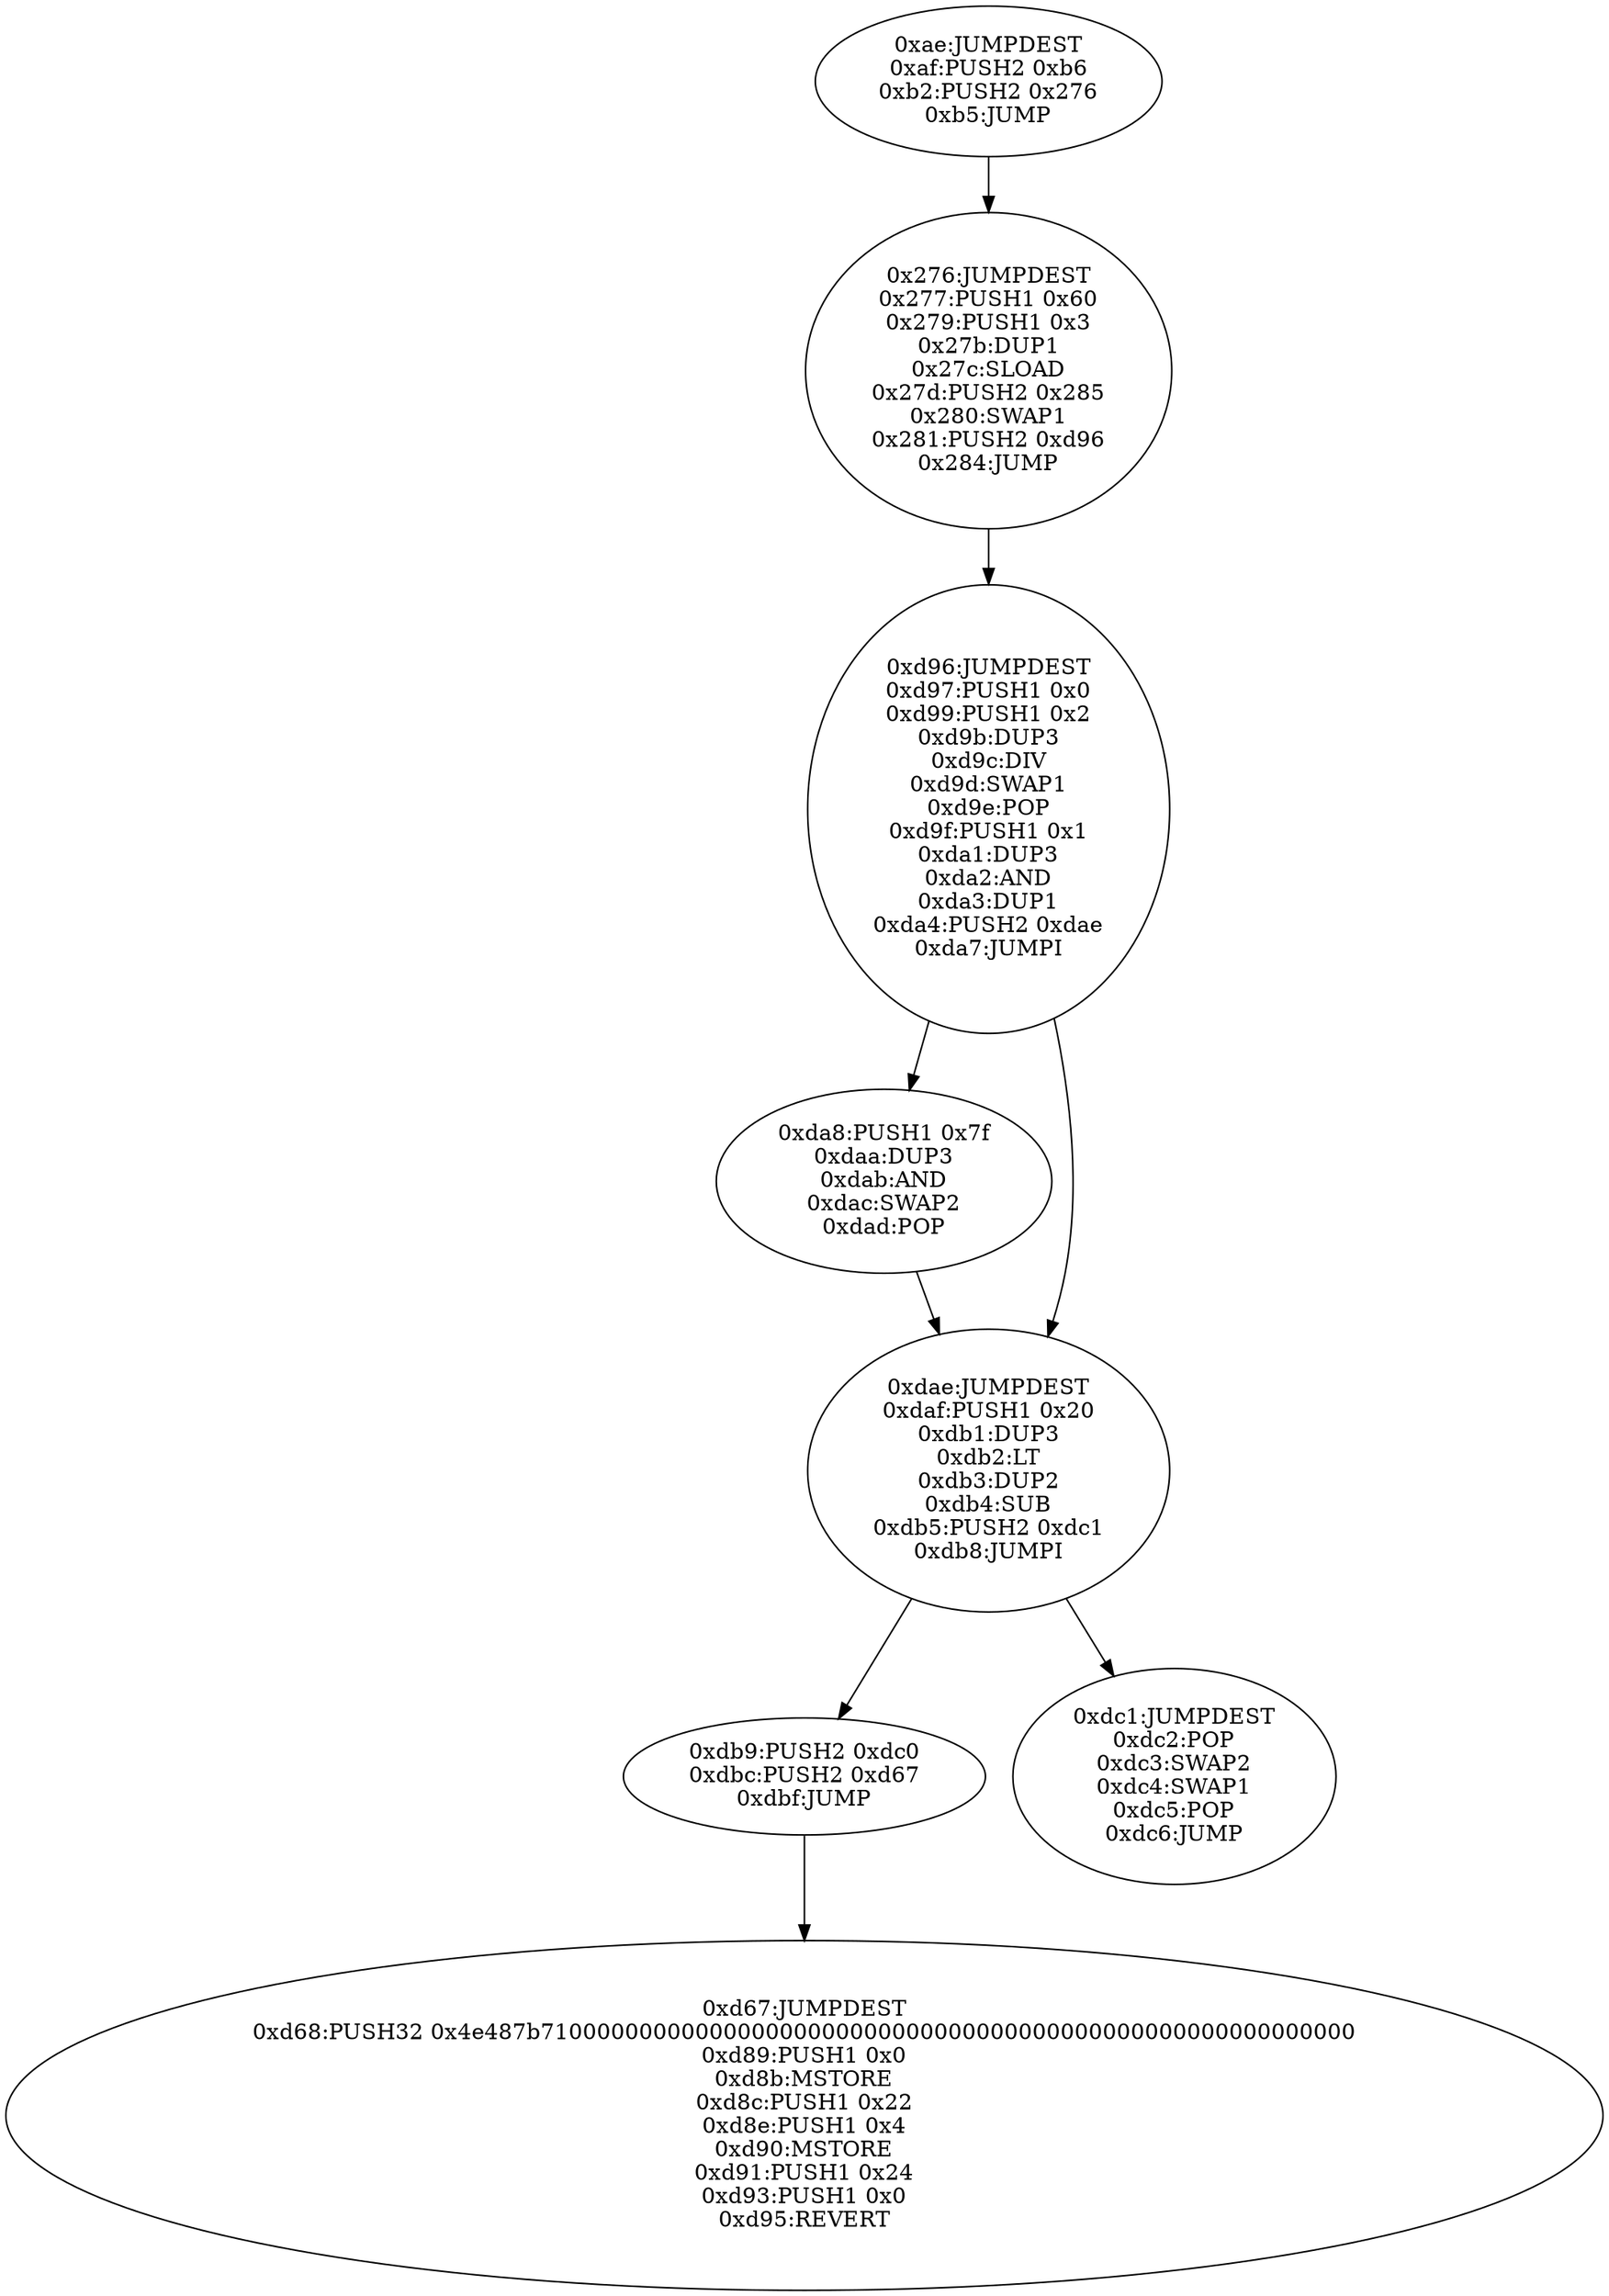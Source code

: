 digraph{
174[label="0xae:JUMPDEST
0xaf:PUSH2 0xb6
0xb2:PUSH2 0x276
0xb5:JUMP"]
174 -> 630
630[label="0x276:JUMPDEST
0x277:PUSH1 0x60
0x279:PUSH1 0x3
0x27b:DUP1
0x27c:SLOAD
0x27d:PUSH2 0x285
0x280:SWAP1
0x281:PUSH2 0xd96
0x284:JUMP"]
630 -> 3478
3478[label="0xd96:JUMPDEST
0xd97:PUSH1 0x0
0xd99:PUSH1 0x2
0xd9b:DUP3
0xd9c:DIV
0xd9d:SWAP1
0xd9e:POP
0xd9f:PUSH1 0x1
0xda1:DUP3
0xda2:AND
0xda3:DUP1
0xda4:PUSH2 0xdae
0xda7:JUMPI"]
3478 -> 3496
3478 -> 3502
3496[label="0xda8:PUSH1 0x7f
0xdaa:DUP3
0xdab:AND
0xdac:SWAP2
0xdad:POP"]
3496 -> 3502
3502[label="0xdae:JUMPDEST
0xdaf:PUSH1 0x20
0xdb1:DUP3
0xdb2:LT
0xdb3:DUP2
0xdb4:SUB
0xdb5:PUSH2 0xdc1
0xdb8:JUMPI"]
3502 -> 3513
3502 -> 3521
3513[label="0xdb9:PUSH2 0xdc0
0xdbc:PUSH2 0xd67
0xdbf:JUMP"]
3513 -> 3431
3521[label="0xdc1:JUMPDEST
0xdc2:POP
0xdc3:SWAP2
0xdc4:SWAP1
0xdc5:POP
0xdc6:JUMP"]
3431[label="0xd67:JUMPDEST
0xd68:PUSH32 0x4e487b7100000000000000000000000000000000000000000000000000000000
0xd89:PUSH1 0x0
0xd8b:MSTORE
0xd8c:PUSH1 0x22
0xd8e:PUSH1 0x4
0xd90:MSTORE
0xd91:PUSH1 0x24
0xd93:PUSH1 0x0
0xd95:REVERT"]

}